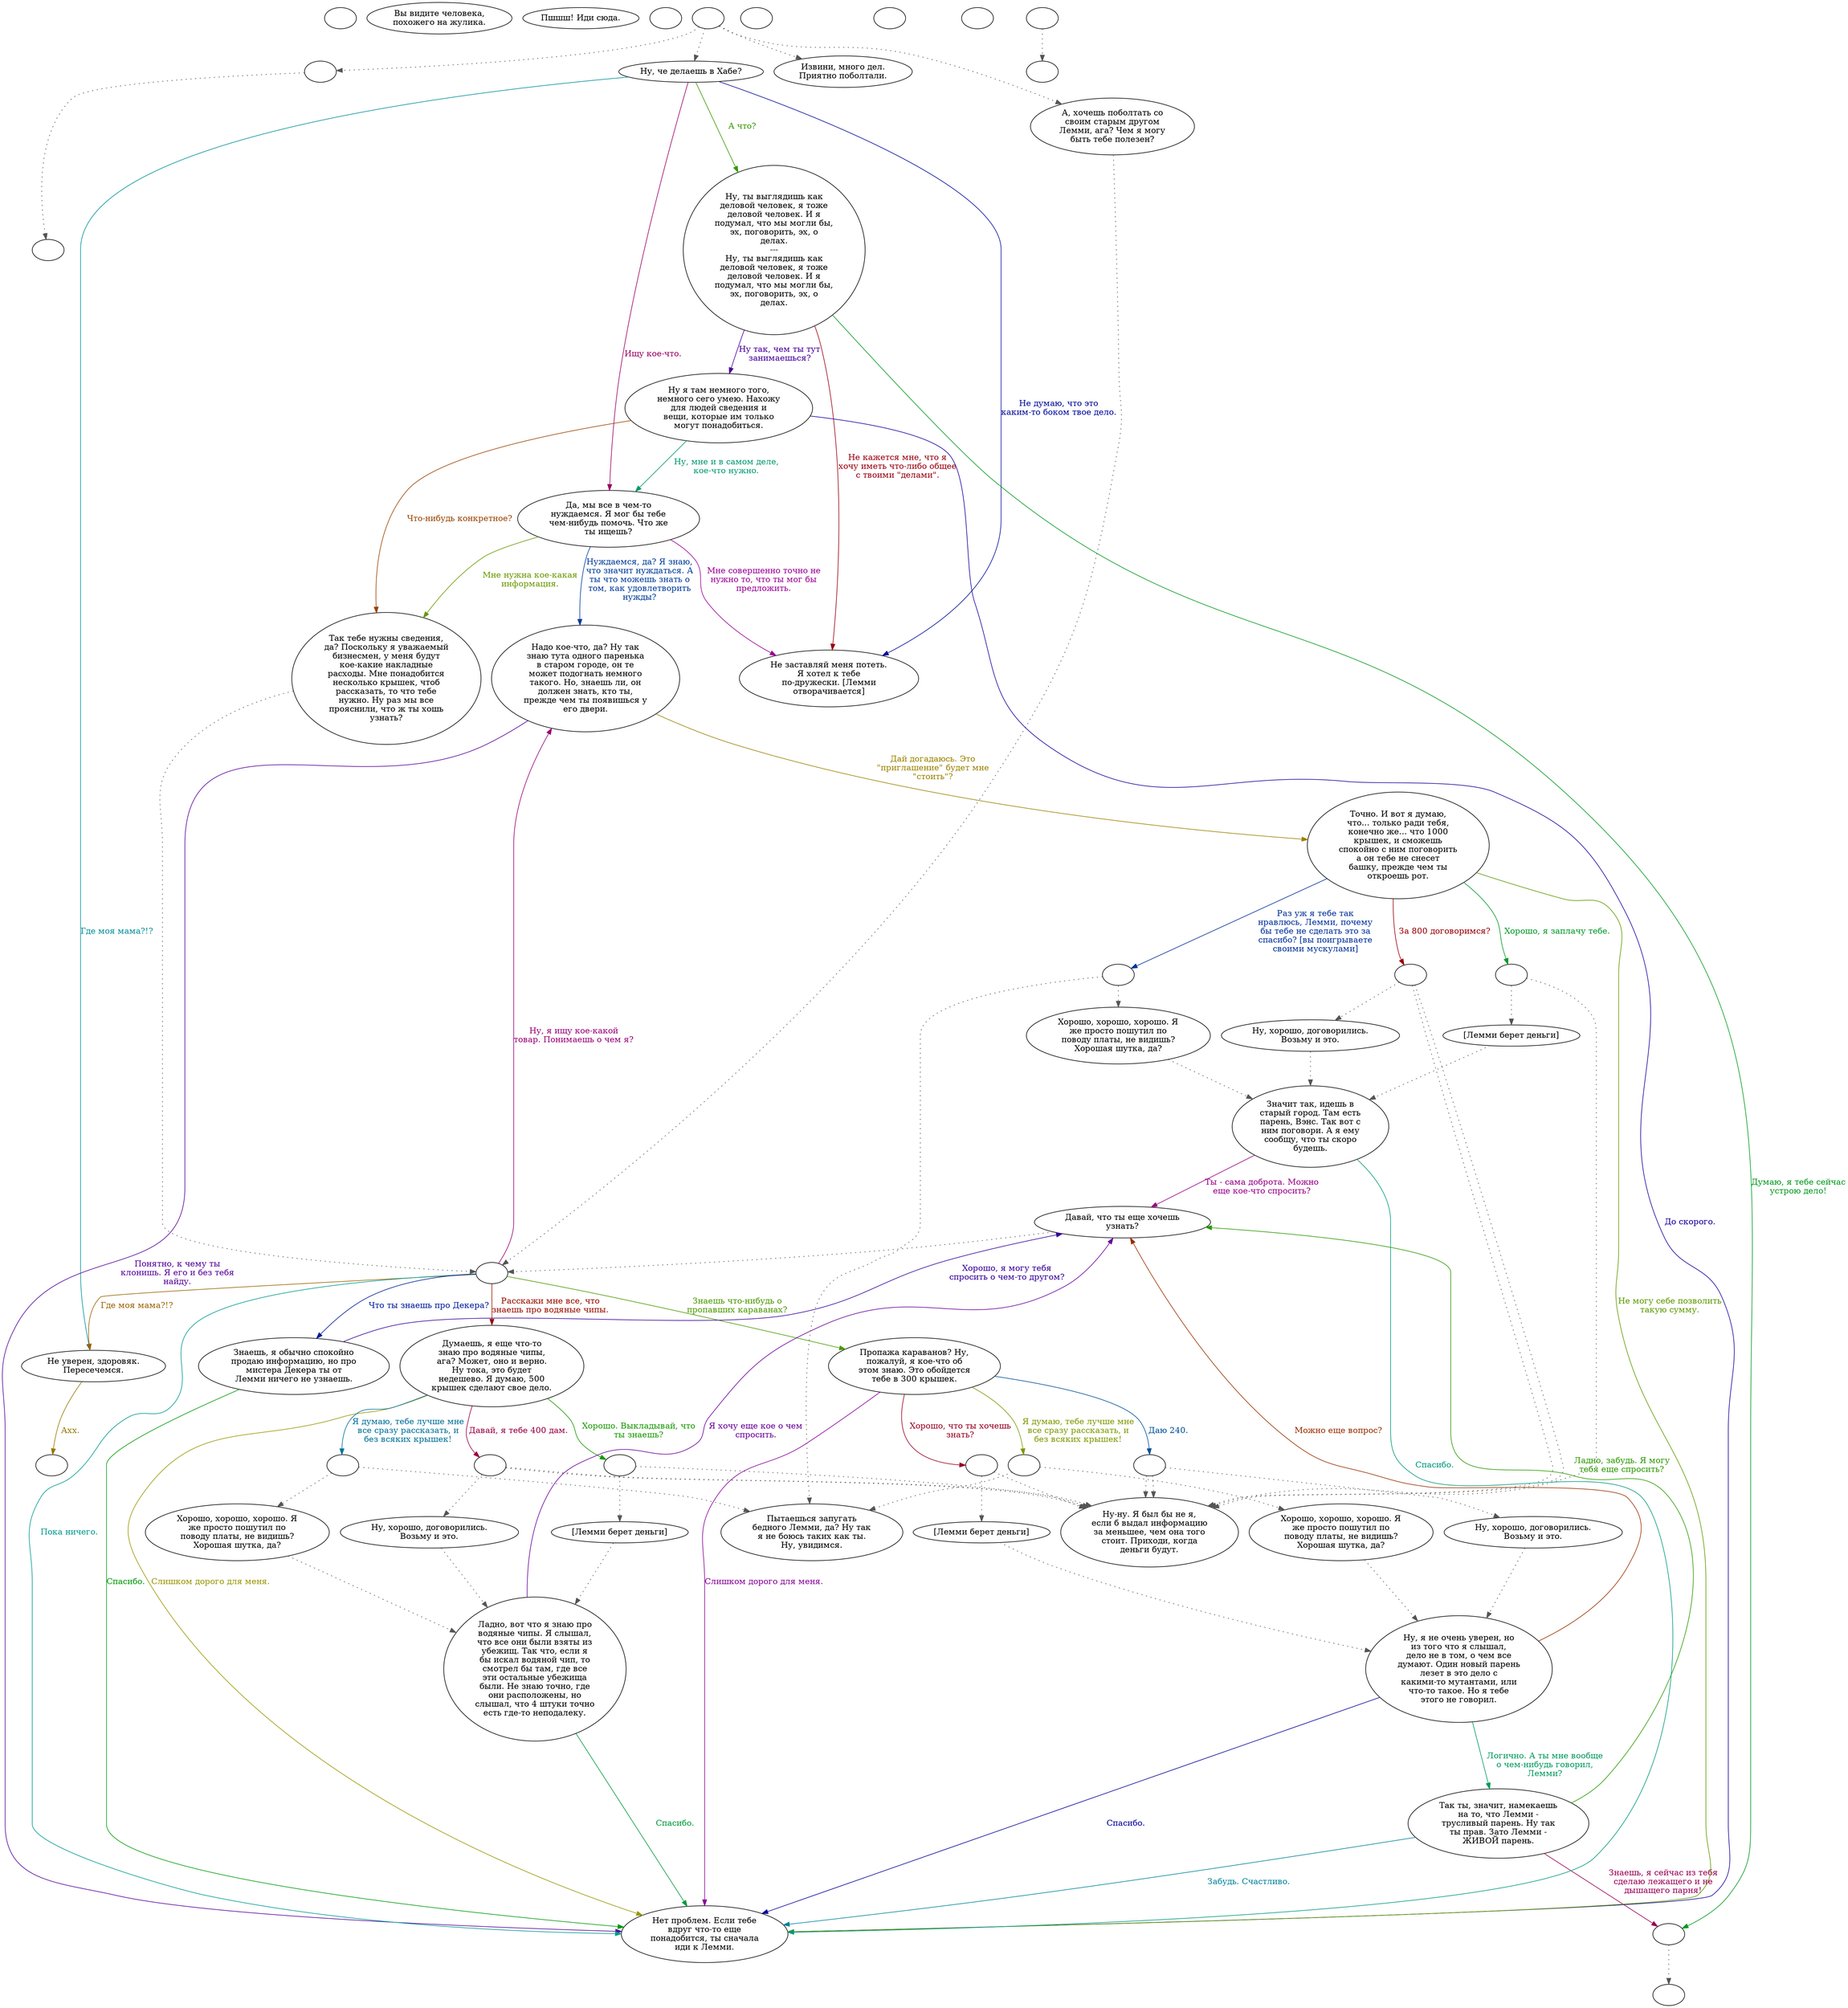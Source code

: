 digraph lemmy {
  "start" [style=filled       fillcolor="#FFFFFF"       color="#000000"]
  "start" [label=""]
  "look_at_p_proc" [style=filled       fillcolor="#FFFFFF"       color="#000000"]
  "look_at_p_proc" [label="Вы видите человека,\nпохожего на жулика."]
  "critter_p_proc" [style=filled       fillcolor="#FFFFFF"       color="#000000"]
  "critter_p_proc" [label="Пшшш! Иди сюда."]
  "pickup_p_proc" [style=filled       fillcolor="#FFFFFF"       color="#000000"]
  "pickup_p_proc" [label=""]
  "talk_p_proc" [style=filled       fillcolor="#FFFFFF"       color="#000000"]
  "talk_p_proc" -> "get_reaction" [style=dotted color="#555555"]
  "talk_p_proc" -> "Lemmy01" [style=dotted color="#555555"]
  "talk_p_proc" -> "Lemmy26" [style=dotted color="#555555"]
  "talk_p_proc" -> "Lemmy27" [style=dotted color="#555555"]
  "talk_p_proc" [label=""]
  "destroy_p_proc" [style=filled       fillcolor="#FFFFFF"       color="#000000"]
  "destroy_p_proc" [label=""]
  "damage_p_proc" [style=filled       fillcolor="#FFFFFF"       color="#000000"]
  "damage_p_proc" [label=""]
  "map_enter_p_proc" [style=filled       fillcolor="#FFFFFF"       color="#000000"]
  "map_enter_p_proc" [label=""]
  "timed_event_p_proc" [style=filled       fillcolor="#FFFFFF"       color="#000000"]
  "timed_event_p_proc" -> "SendLemmyAtDay" [style=dotted color="#555555"]
  "timed_event_p_proc" [label=""]
  "combat" [style=filled       fillcolor="#FFFFFF"       color="#000000"]
  "combat" [label=""]
  "SendLemmyAtDay" [style=filled       fillcolor="#FFFFFF"       color="#000000"]
  "SendLemmyAtDay" [label=""]
  "Lemmy01" [style=filled       fillcolor="#FFFFFF"       color="#000000"]
  "Lemmy01" [label="Ну, че делаешь в Хабе?"]
  "Lemmy01" -> "Lemmy03" [label="Не думаю, что это\nкаким-то боком твое дело." color="#000A99" fontcolor="#000A99"]
  "Lemmy01" -> "Lemmy04" [label="А что?" color="#369900" fontcolor="#369900"]
  "Lemmy01" -> "Lemmy05" [label="Ищу кое-что." color="#990063" fontcolor="#990063"]
  "Lemmy01" -> "Lemmy02" [label="Где моя мама?!?" color="#008F99" fontcolor="#008F99"]
  "Lemmy02" [style=filled       fillcolor="#FFFFFF"       color="#000000"]
  "Lemmy02" [label="Не уверен, здоровяк.\nПересечемся."]
  "Lemmy02" -> "LemmyEnd" [label="Ахх." color="#997600" fontcolor="#997600"]
  "Lemmy03" [style=filled       fillcolor="#FFFFFF"       color="#000000"]
  "Lemmy03" [label="Не заставляй меня потеть.\nЯ хотел к тебе\nпо-дружески. [Лемми\nотворачивается]"]
  "Lemmy04" [style=filled       fillcolor="#FFFFFF"       color="#000000"]
  "Lemmy04" [label="Ну, ты выглядишь как\nделовой человек, я тоже\nделовой человек. И я\nподумал, что мы могли бы,\nэх, поговорить, эх, о\nделах.\n---\nНу, ты выглядишь как\nделовой человек, я тоже\nделовой человек. И я\nподумал, что мы могли бы,\nэх, поговорить, эх, о\nделах."]
  "Lemmy04" -> "Lemmy06" [label="Ну так, чем ты тут\nзанимаешься?" color="#490099" fontcolor="#490099"]
  "Lemmy04" -> "LemmyCombat" [label="Думаю, я тебе сейчас\nустрою дело!" color="#00991D" fontcolor="#00991D"]
  "Lemmy04" -> "Lemmy03" [label="Не кажется мне, что я\nхочу иметь что-либо общее\nс твоими \"делами\"." color="#990010" fontcolor="#990010"]
  "Lemmy05" [style=filled       fillcolor="#FFFFFF"       color="#000000"]
  "Lemmy05" [label="Да, мы все в чем-то\nнуждаемся. Я мог бы тебе\nчем-нибудь помочь. Что же\nты ищешь?"]
  "Lemmy05" -> "Lemmy23" [label="Нуждаемся, да? Я знаю,\nчто значит нуждаться. А\nты что можешь знать о\nтом, как удовлетворить\nнужды?" color="#003D99" fontcolor="#003D99"]
  "Lemmy05" -> "Lemmy09" [label="Мне нужна кое-какая\nинформация." color="#699900" fontcolor="#699900"]
  "Lemmy05" -> "Lemmy03" [label="Мне совершенно точно не\nнужно то, что ты мог бы\nпредложить." color="#990096" fontcolor="#990096"]
  "Lemmy06" [style=filled       fillcolor="#FFFFFF"       color="#000000"]
  "Lemmy06" [label="Ну я там немного того,\nнемного сего умею. Нахожу\nдля людей сведения и\nвещи, которые им только\nмогут понадобиться."]
  "Lemmy06" -> "Lemmy05" [label="Ну, мне и в самом деле,\nкое-что нужно." color="#00996F" fontcolor="#00996F"]
  "Lemmy06" -> "Lemmy09" [label="Что-нибудь конкретное?" color="#994300" fontcolor="#994300"]
  "Lemmy06" -> "Lemmy08" [label="До скорого." color="#160099" fontcolor="#160099"]
  "Lemmy08" [style=filled       fillcolor="#FFFFFF"       color="#000000"]
  "Lemmy08" [label="Нет проблем. Если тебе\nвдруг что-то еще\nпонадобится, ты сначала\nиди к Лемми."]
  "Lemmy09" [style=filled       fillcolor="#FFFFFF"       color="#000000"]
  "Lemmy09" -> "Lemmy18" [style=dotted color="#555555"]
  "Lemmy09" [label="Так тебе нужны сведения,\nда? Поскольку я уважаемый\nбизнесмен, у меня будут\nкое-какие накладные\nрасходы. Мне понадобится\nнесколько крышек, чтоб\nрассказать, то что тебе\nнужно. Ну раз мы все\nпрояснили, что ж ты хошь\nузнать?"]
  "Lemmy10" [style=filled       fillcolor="#FFFFFF"       color="#000000"]
  "Lemmy10" [label="Думаешь, я еще что-то\nзнаю про водяные чипы,\nага? Может, оно и верно.\nНу тока, это будет\nнедешево. Я думаю, 500\nкрышек сделают свое дело."]
  "Lemmy10" -> "Lemmy10a" [label="Хорошо. Выкладывай, что\nты знаешь?" color="#179900" fontcolor="#179900"]
  "Lemmy10" -> "Lemmy10b" [label="Давай, я тебе 400 дам." color="#990043" fontcolor="#990043"]
  "Lemmy10" -> "Lemmy10c" [label="Я думаю, тебе лучше мне\nвсе сразу рассказать, и\nбез всяких крышек!" color="#007099" fontcolor="#007099"]
  "Lemmy10" -> "Lemmy08" [label="Слишком дорого для меня." color="#999600" fontcolor="#999600"]
  "Lemmy10a" [style=filled       fillcolor="#FFFFFF"       color="#000000"]
  "Lemmy10a" -> "Lemmy13" [style=dotted color="#555555"]
  "Lemmy10a" -> "Lemmy11" [style=dotted color="#555555"]
  "Lemmy10a" [label=""]
  "Lemmy10b" [style=filled       fillcolor="#FFFFFF"       color="#000000"]
  "Lemmy10b" -> "Lemmy14" [style=dotted color="#555555"]
  "Lemmy10b" -> "Lemmy11" [style=dotted color="#555555"]
  "Lemmy10b" -> "Lemmy11" [style=dotted color="#555555"]
  "Lemmy10b" [label=""]
  "Lemmy10c" [style=filled       fillcolor="#FFFFFF"       color="#000000"]
  "Lemmy10c" -> "Lemmy15" [style=dotted color="#555555"]
  "Lemmy10c" -> "Lemmy12" [style=dotted color="#555555"]
  "Lemmy10c" [label=""]
  "Lemmy11" [style=filled       fillcolor="#FFFFFF"       color="#000000"]
  "Lemmy11" [label="Ну-ну. Я был бы не я,\nесли б выдал информацию\nза меньшее, чем она того\nстоит. Приходи, когда\nденьги будут."]
  "Lemmy12" [style=filled       fillcolor="#FFFFFF"       color="#000000"]
  "Lemmy12" [label="Пытаешься запугать\nбедного Лемми, да? Ну так\nя не боюсь таких как ты.\nНу, увидимся."]
  "Lemmy13" [style=filled       fillcolor="#FFFFFF"       color="#000000"]
  "Lemmy13" -> "Lemmy16" [style=dotted color="#555555"]
  "Lemmy13" [label="[Лемми берет деньги]"]
  "Lemmy14" [style=filled       fillcolor="#FFFFFF"       color="#000000"]
  "Lemmy14" -> "Lemmy16" [style=dotted color="#555555"]
  "Lemmy14" [label="Ну, хорошо, договорились.\nВозьму и это."]
  "Lemmy15" [style=filled       fillcolor="#FFFFFF"       color="#000000"]
  "Lemmy15" -> "Lemmy16" [style=dotted color="#555555"]
  "Lemmy15" [label="Хорошо, хорошо, хорошо. Я\nже просто пошутил по\nповоду платы, не видишь?\nХорошая шутка, да?"]
  "Lemmy16" [style=filled       fillcolor="#FFFFFF"       color="#000000"]
  "Lemmy16" [label="Ладно, вот что я знаю про\nводяные чипы. Я слышал,\nчто все они были взяты из\nубежищ. Так что, если я\nбы искал водяной чип, то\nсмотрел бы там, где все\nэти остальные убежища\nбыли. Не знаю точно, где\nони расположены, но\nслышал, что 4 штуки точно\nесть где-то неподалеку."]
  "Lemmy16" -> "Lemmy17" [label="Я хочу еще кое о чем\nспросить." color="#690099" fontcolor="#690099"]
  "Lemmy16" -> "Lemmy08" [label="Спасибо." color="#00993C" fontcolor="#00993C"]
  "Lemmy17" [style=filled       fillcolor="#FFFFFF"       color="#000000"]
  "Lemmy17" -> "Lemmy18" [style=dotted color="#555555"]
  "Lemmy17" [label="Давай, что ты еще хочешь\nузнать?"]
  "Lemmy18" [style=filled       fillcolor="#FFFFFF"       color="#000000"]
  "Lemmy18" [label=""]
  "Lemmy18" -> "Lemmy10" [label="Расскажи мне все, что\nзнаешь про водяные чипы." color="#991000" fontcolor="#991000"]
  "Lemmy18" -> "Lemmy19" [label="Что ты знаешь про Декера?" color="#001D99" fontcolor="#001D99"]
  "Lemmy18" -> "Lemmy20" [label="Знаешь что-нибудь о\nпропавших караванах?" color="#4A9900" fontcolor="#4A9900"]
  "Lemmy18" -> "Lemmy23" [label="Ну, я ищу кое-какой\nтовар. Понимаешь о чем я?" color="#990076" fontcolor="#990076"]
  "Lemmy18" -> "Lemmy08" [label="Пока ничего." color="#00998F" fontcolor="#00998F"]
  "Lemmy18" -> "Lemmy02" [label="Где моя мама?!?" color="#996200" fontcolor="#996200"]
  "Lemmy19" [style=filled       fillcolor="#FFFFFF"       color="#000000"]
  "Lemmy19" [label="Знаешь, я обычно спокойно\nпродаю информацию, но про\nмистера Декера ты от\nЛемми ничего не узнаешь."]
  "Lemmy19" -> "Lemmy17" [label="Хорошо, я могу тебя\nспросить о чем-то другом?" color="#360099" fontcolor="#360099"]
  "Lemmy19" -> "Lemmy08" [label="Спасибо." color="#009909" fontcolor="#009909"]
  "Lemmy20" [style=filled       fillcolor="#FFFFFF"       color="#000000"]
  "Lemmy20" [label="Пропажа караванов? Ну,\nпожалуй, я кое-что об\nэтом знаю. Это обойдется\nтебе в 300 крышек."]
  "Lemmy20" -> "Lemmy20a" [label="Хорошо, что ты хочешь\nзнать?" color="#990024" fontcolor="#990024"]
  "Lemmy20" -> "Lemmy20b" [label="Даю 240." color="#005099" fontcolor="#005099"]
  "Lemmy20" -> "Lemmy20c" [label="Я думаю, тебе лучше мне\nвсе сразу рассказать, и\nбез всяких крышек!" color="#7D9900" fontcolor="#7D9900"]
  "Lemmy20" -> "Lemmy08" [label="Слишком дорого для меня." color="#880099" fontcolor="#880099"]
  "Lemmy20a" [style=filled       fillcolor="#FFFFFF"       color="#000000"]
  "Lemmy20a" -> "Lemmy20d" [style=dotted color="#555555"]
  "Lemmy20a" -> "Lemmy11" [style=dotted color="#555555"]
  "Lemmy20a" [label=""]
  "Lemmy20b" [style=filled       fillcolor="#FFFFFF"       color="#000000"]
  "Lemmy20b" -> "Lemmy20e" [style=dotted color="#555555"]
  "Lemmy20b" -> "Lemmy11" [style=dotted color="#555555"]
  "Lemmy20b" -> "Lemmy11" [style=dotted color="#555555"]
  "Lemmy20b" [label=""]
  "Lemmy20c" [style=filled       fillcolor="#FFFFFF"       color="#000000"]
  "Lemmy20c" -> "Lemmy20f" [style=dotted color="#555555"]
  "Lemmy20c" -> "Lemmy12" [style=dotted color="#555555"]
  "Lemmy20c" [label=""]
  "Lemmy20d" [style=filled       fillcolor="#FFFFFF"       color="#000000"]
  "Lemmy20d" -> "Lemmy21" [style=dotted color="#555555"]
  "Lemmy20d" [label="[Лемми берет деньги]"]
  "Lemmy20e" [style=filled       fillcolor="#FFFFFF"       color="#000000"]
  "Lemmy20e" -> "Lemmy21" [style=dotted color="#555555"]
  "Lemmy20e" [label="Ну, хорошо, договорились.\nВозьму и это."]
  "Lemmy20f" [style=filled       fillcolor="#FFFFFF"       color="#000000"]
  "Lemmy20f" -> "Lemmy21" [style=dotted color="#555555"]
  "Lemmy20f" [label="Хорошо, хорошо, хорошо. Я\nже просто пошутил по\nповоду платы, не видишь?\nХорошая шутка, да?"]
  "Lemmy21" [style=filled       fillcolor="#FFFFFF"       color="#000000"]
  "Lemmy21" [label="Ну, я не очень уверен, но\nиз того что я слышал,\nдело не в том, о чем все\nдумают. Один новый парень\nлезет в это дело с\nкакими-то мутантами, или\nчто-то такое. Но я тебе\nэтого не говорил."]
  "Lemmy21" -> "Lemmy22" [label="Логично. А ты мне вообще\nо чем-нибудь говорил,\nЛемми?" color="#00995C" fontcolor="#00995C"]
  "Lemmy21" -> "Lemmy17" [label="Можно еще вопрос?" color="#992F00" fontcolor="#992F00"]
  "Lemmy21" -> "Lemmy08" [label="Спасибо." color="#030099" fontcolor="#030099"]
  "Lemmy22" [style=filled       fillcolor="#FFFFFF"       color="#000000"]
  "Lemmy22" [label="Так ты, значит, намекаешь\nна то, что Лемми -\nтрусливый парень. Ну так\nты прав. Зато Лемми -\nЖИВОЙ парень."]
  "Lemmy22" -> "Lemmy17" [label="Ладно, забудь. Я могу\nтебя еще спросить?" color="#2A9900" fontcolor="#2A9900"]
  "Lemmy22" -> "LemmyCombat" [label="Знаешь, я сейчас из тебя\nсделаю лежащего и не\nдышащего парня!" color="#990057" fontcolor="#990057"]
  "Lemmy22" -> "Lemmy08" [label="Забудь. Счастливо." color="#008399" fontcolor="#008399"]
  "Lemmy23" [style=filled       fillcolor="#FFFFFF"       color="#000000"]
  "Lemmy23" [label="Надо кое-что, да? Ну так\nзнаю тута одного паренька\nв старом городе, он те\nможет подогнать немного\nтакого. Но, знаешь ли, он\nдолжен знать, кто ты,\nпрежде чем ты появишься у\nего двери."]
  "Lemmy23" -> "Lemmy24" [label="Дай догадаюсь. Это\n\"приглашение\" будет мне\n\"стоить\"?" color="#998200" fontcolor="#998200"]
  "Lemmy23" -> "Lemmy08" [label="Понятно, к чему ты\nклонишь. Я его и без тебя\nнайду." color="#550099" fontcolor="#550099"]
  "Lemmy24" [style=filled       fillcolor="#FFFFFF"       color="#000000"]
  "Lemmy24" [label="Точно. И вот я думаю,\nчто... только ради тебя,\nконечно же... что 1000\nкрышек, и сможешь\nспокойно с ним поговорить\nа он тебе не снесет\nбашку, прежде чем ты\nоткроешь рот."]
  "Lemmy24" -> "Lemmy24a" [label="Хорошо, я заплачу тебе." color="#009929" fontcolor="#009929"]
  "Lemmy24" -> "Lemmy24b" [label="За 800 договоримся?" color="#990004" fontcolor="#990004"]
  "Lemmy24" -> "Lemmy24c" [label="Раз уж я тебе так\nнравлюсь, Лемми, почему\nбы тебе не сделать это за\nспасибо? [вы поигрываете\nсвоими мускулами]" color="#003199" fontcolor="#003199"]
  "Lemmy24" -> "Lemmy08" [label="Не могу себе позволить\nтакую сумму." color="#5D9900" fontcolor="#5D9900"]
  "Lemmy24a" [style=filled       fillcolor="#FFFFFF"       color="#000000"]
  "Lemmy24a" -> "Lemmy24d" [style=dotted color="#555555"]
  "Lemmy24a" -> "Lemmy11" [style=dotted color="#555555"]
  "Lemmy24a" [label=""]
  "Lemmy24b" [style=filled       fillcolor="#FFFFFF"       color="#000000"]
  "Lemmy24b" -> "Lemmy24e" [style=dotted color="#555555"]
  "Lemmy24b" -> "Lemmy11" [style=dotted color="#555555"]
  "Lemmy24b" -> "Lemmy11" [style=dotted color="#555555"]
  "Lemmy24b" [label=""]
  "Lemmy24c" [style=filled       fillcolor="#FFFFFF"       color="#000000"]
  "Lemmy24c" -> "Lemmy24f" [style=dotted color="#555555"]
  "Lemmy24c" -> "Lemmy12" [style=dotted color="#555555"]
  "Lemmy24c" [label=""]
  "Lemmy24d" [style=filled       fillcolor="#FFFFFF"       color="#000000"]
  "Lemmy24d" -> "Lemmy25" [style=dotted color="#555555"]
  "Lemmy24d" [label="[Лемми берет деньги]"]
  "Lemmy24e" [style=filled       fillcolor="#FFFFFF"       color="#000000"]
  "Lemmy24e" -> "Lemmy25" [style=dotted color="#555555"]
  "Lemmy24e" [label="Ну, хорошо, договорились.\nВозьму и это."]
  "Lemmy24f" [style=filled       fillcolor="#FFFFFF"       color="#000000"]
  "Lemmy24f" -> "Lemmy25" [style=dotted color="#555555"]
  "Lemmy24f" [label="Хорошо, хорошо, хорошо. Я\nже просто пошутил по\nповоду платы, не видишь?\nХорошая шутка, да?"]
  "Lemmy25" [style=filled       fillcolor="#FFFFFF"       color="#000000"]
  "Lemmy25" [label="Значит так, идешь в\nстарый город. Там есть\nпарень, Вэнс. Так вот с\nним поговори. А я ему\nсообщу, что ты скоро\nбудешь."]
  "Lemmy25" -> "Lemmy17" [label="Ты - сама доброта. Можно\nеще кое-что спросить?" color="#99008A" fontcolor="#99008A"]
  "Lemmy25" -> "Lemmy08" [label="Спасибо." color="#00997B" fontcolor="#00997B"]
  "Lemmy26" [style=filled       fillcolor="#FFFFFF"       color="#000000"]
  "Lemmy26" [label="Извини, много дел.\nПриятно поболтали."]
  "Lemmy27" [style=filled       fillcolor="#FFFFFF"       color="#000000"]
  "Lemmy27" -> "Lemmy18" [style=dotted color="#555555"]
  "Lemmy27" [label="А, хочешь поболтать со\nсвоим старым другом\nЛемми, ага? Чем я могу\nбыть тебе полезен?"]
  "LemmyEnd" [style=filled       fillcolor="#FFFFFF"       color="#000000"]
  "LemmyEnd" [label=""]
  "LemmyCombat" [style=filled       fillcolor="#FFFFFF"       color="#000000"]
  "LemmyCombat" -> "combat" [style=dotted color="#555555"]
  "LemmyCombat" [label=""]
  "get_reaction" [style=filled       fillcolor="#FFFFFF"       color="#000000"]
  "get_reaction" -> "ReactToLevel" [style=dotted color="#555555"]
  "get_reaction" [label=""]
  "ReactToLevel" [style=filled       fillcolor="#FFFFFF"       color="#000000"]
  "ReactToLevel" [label=""]
}
